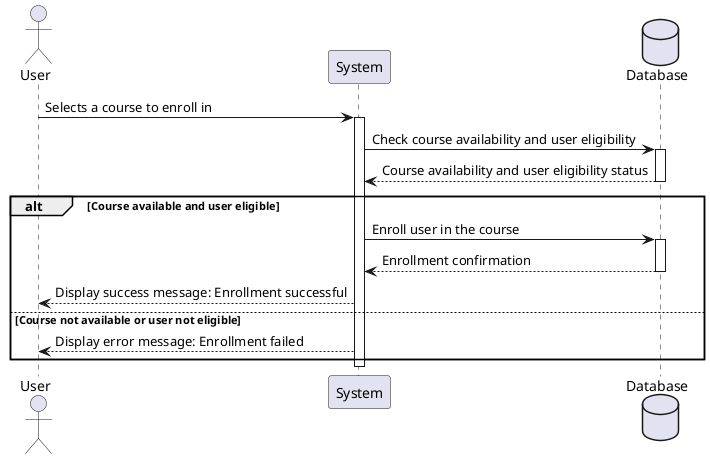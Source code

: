 @startuml
actor User as User
participant "System" as System
database Database as DB

User -> System: Selects a course to enroll in
activate System

System -> DB: Check course availability and user eligibility
activate DB
DB --> System: Course availability and user eligibility status
deactivate DB

alt Course available and user eligible
  System -> DB: Enroll user in the course
  activate DB
  DB --> System: Enrollment confirmation
  deactivate DB
  System --> User: Display success message: Enrollment successful
else Course not available or user not eligible
  System --> User: Display error message: Enrollment failed
end

deactivate System
@enduml
